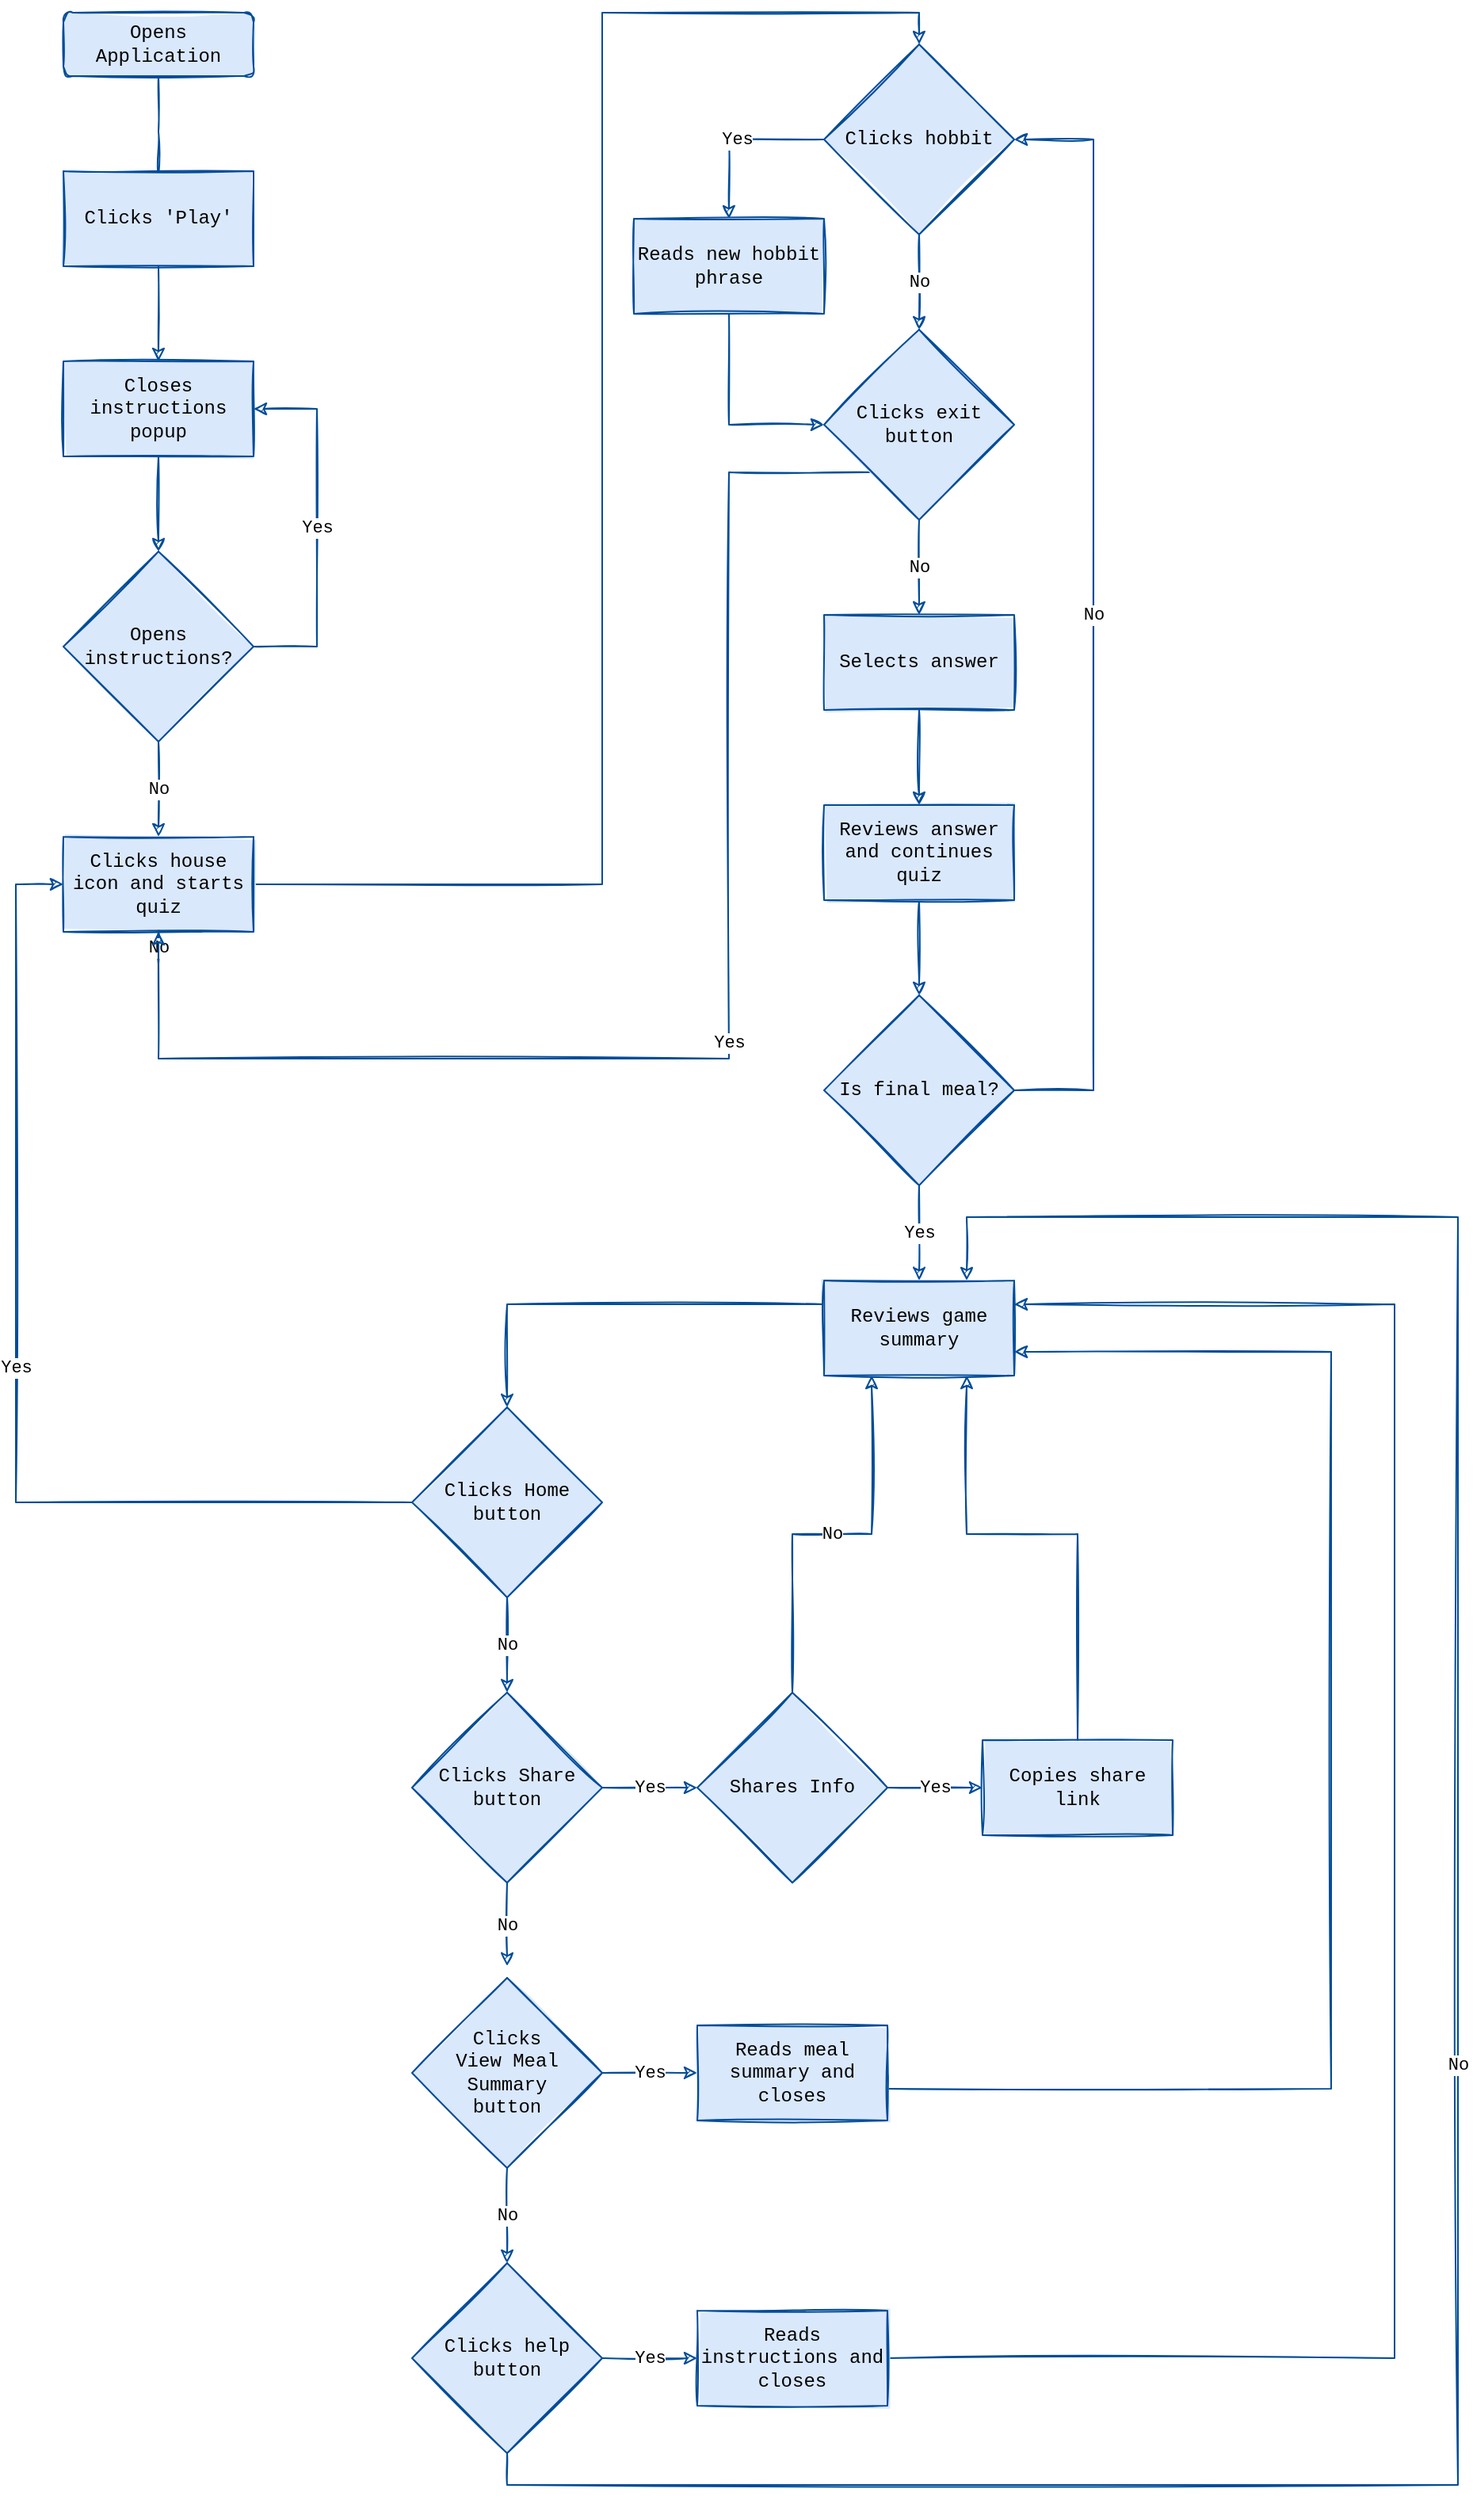 <mxfile version="14.6.7" type="device"><diagram id="C5RBs43oDa-KdzZeNtuy" name="Page-1"><mxGraphModel dx="1243" dy="850" grid="1" gridSize="10" guides="1" tooltips="1" connect="1" arrows="1" fold="1" page="1" pageScale="1" pageWidth="1169" pageHeight="1654" math="0" shadow="0"><root><mxCell id="WIyWlLk6GJQsqaUBKTNV-0"/><mxCell id="WIyWlLk6GJQsqaUBKTNV-1" parent="WIyWlLk6GJQsqaUBKTNV-0"/><mxCell id="WIyWlLk6GJQsqaUBKTNV-2" value="" style="rounded=0;html=1;jettySize=auto;orthogonalLoop=1;fontSize=11;endArrow=classic;endFill=1;strokeWidth=1;shadow=0;labelBackgroundColor=none;edgeStyle=orthogonalEdgeStyle;sketch=1;fillColor=#dae8fc;fontFamily=Courier New;strokeColor=#004C99;" parent="WIyWlLk6GJQsqaUBKTNV-1" source="WIyWlLk6GJQsqaUBKTNV-3" edge="1"><mxGeometry relative="1" as="geometry"><mxPoint x="220" y="150" as="targetPoint"/></mxGeometry></mxCell><mxCell id="WIyWlLk6GJQsqaUBKTNV-3" value="Opens Application" style="rounded=1;whiteSpace=wrap;html=1;fontSize=12;glass=0;strokeWidth=1;shadow=0;sketch=1;fillColor=#dae8fc;fontFamily=Courier New;strokeColor=#004C99;fillStyle=solid;" parent="WIyWlLk6GJQsqaUBKTNV-1" vertex="1"><mxGeometry x="160" y="40" width="120" height="40" as="geometry"/></mxCell><mxCell id="ebm4Jzt32IVABrAY4e32-11" value="" style="edgeStyle=orthogonalEdgeStyle;rounded=0;orthogonalLoop=1;jettySize=auto;html=1;sketch=1;fillColor=#dae8fc;fontFamily=Courier New;strokeColor=#004C99;" parent="WIyWlLk6GJQsqaUBKTNV-1" source="ebm4Jzt32IVABrAY4e32-0" target="ebm4Jzt32IVABrAY4e32-2" edge="1"><mxGeometry relative="1" as="geometry"/></mxCell><mxCell id="ebm4Jzt32IVABrAY4e32-0" value="Clicks 'Play'" style="rounded=0;whiteSpace=wrap;html=1;sketch=1;fillColor=#dae8fc;fontFamily=Courier New;strokeColor=#004C99;fillStyle=solid;" parent="WIyWlLk6GJQsqaUBKTNV-1" vertex="1"><mxGeometry x="160" y="140" width="120" height="60" as="geometry"/></mxCell><mxCell id="ebm4Jzt32IVABrAY4e32-10" value="" style="edgeStyle=orthogonalEdgeStyle;rounded=0;orthogonalLoop=1;jettySize=auto;html=1;sketch=1;fillColor=#dae8fc;fontFamily=Courier New;strokeColor=#004C99;" parent="WIyWlLk6GJQsqaUBKTNV-1" source="ebm4Jzt32IVABrAY4e32-2" target="ebm4Jzt32IVABrAY4e32-3" edge="1"><mxGeometry relative="1" as="geometry"/></mxCell><mxCell id="ebm4Jzt32IVABrAY4e32-2" value="Closes instructions popup" style="rounded=0;whiteSpace=wrap;html=1;sketch=1;fillColor=#dae8fc;fontFamily=Courier New;strokeColor=#004C99;fillStyle=solid;" parent="WIyWlLk6GJQsqaUBKTNV-1" vertex="1"><mxGeometry x="160" y="260" width="120" height="60" as="geometry"/></mxCell><mxCell id="ebm4Jzt32IVABrAY4e32-5" value="Yes" style="edgeStyle=orthogonalEdgeStyle;rounded=0;orthogonalLoop=1;jettySize=auto;html=1;entryX=1;entryY=0.5;entryDx=0;entryDy=0;exitX=1;exitY=0.5;exitDx=0;exitDy=0;sketch=1;fillColor=#dae8fc;fontFamily=Courier New;strokeColor=#004C99;" parent="WIyWlLk6GJQsqaUBKTNV-1" source="ebm4Jzt32IVABrAY4e32-3" target="ebm4Jzt32IVABrAY4e32-2" edge="1"><mxGeometry relative="1" as="geometry"><mxPoint x="340" y="310" as="targetPoint"/><Array as="points"><mxPoint x="320" y="440"/><mxPoint x="320" y="290"/></Array></mxGeometry></mxCell><mxCell id="ebm4Jzt32IVABrAY4e32-13" value="No" style="edgeStyle=orthogonalEdgeStyle;rounded=0;orthogonalLoop=1;jettySize=auto;html=1;sketch=1;fillColor=#dae8fc;fontFamily=Courier New;strokeColor=#004C99;" parent="WIyWlLk6GJQsqaUBKTNV-1" source="ebm4Jzt32IVABrAY4e32-16" edge="1"><mxGeometry relative="1" as="geometry"><mxPoint x="220" y="600" as="targetPoint"/></mxGeometry></mxCell><mxCell id="ebm4Jzt32IVABrAY4e32-3" value="Opens instructions?" style="rhombus;whiteSpace=wrap;html=1;sketch=1;fillColor=#dae8fc;fontFamily=Courier New;strokeColor=#004C99;fillStyle=solid;" parent="WIyWlLk6GJQsqaUBKTNV-1" vertex="1"><mxGeometry x="160" y="380" width="120" height="120" as="geometry"/></mxCell><mxCell id="ebm4Jzt32IVABrAY4e32-50" style="edgeStyle=orthogonalEdgeStyle;rounded=0;orthogonalLoop=1;jettySize=auto;html=1;entryX=0.5;entryY=0;entryDx=0;entryDy=0;endArrow=classic;endFill=1;exitX=1;exitY=0.5;exitDx=0;exitDy=0;sketch=1;fillColor=#dae8fc;fontFamily=Courier New;strokeColor=#004C99;" parent="WIyWlLk6GJQsqaUBKTNV-1" source="ebm4Jzt32IVABrAY4e32-16" target="ebm4Jzt32IVABrAY4e32-22" edge="1"><mxGeometry relative="1" as="geometry"><Array as="points"><mxPoint x="500" y="590"/><mxPoint x="500" y="40"/><mxPoint x="700" y="40"/></Array><mxPoint x="340" y="590" as="sourcePoint"/></mxGeometry></mxCell><mxCell id="ebm4Jzt32IVABrAY4e32-41" value="No" style="edgeStyle=orthogonalEdgeStyle;rounded=0;orthogonalLoop=1;jettySize=auto;html=1;exitX=1;exitY=0.5;exitDx=0;exitDy=0;entryX=1;entryY=0.5;entryDx=0;entryDy=0;endArrow=classic;endFill=1;sketch=1;fillColor=#dae8fc;fontFamily=Courier New;strokeColor=#004C99;" parent="WIyWlLk6GJQsqaUBKTNV-1" source="ebm4Jzt32IVABrAY4e32-18" target="ebm4Jzt32IVABrAY4e32-22" edge="1"><mxGeometry relative="1" as="geometry"><Array as="points"><mxPoint x="810" y="720"/><mxPoint x="810" y="120"/></Array></mxGeometry></mxCell><mxCell id="ebm4Jzt32IVABrAY4e32-44" value="Yes" style="edgeStyle=orthogonalEdgeStyle;rounded=0;orthogonalLoop=1;jettySize=auto;html=1;endArrow=classic;endFill=1;sketch=1;fillColor=#dae8fc;fontFamily=Courier New;strokeColor=#004C99;" parent="WIyWlLk6GJQsqaUBKTNV-1" source="ebm4Jzt32IVABrAY4e32-18" target="ebm4Jzt32IVABrAY4e32-43" edge="1"><mxGeometry relative="1" as="geometry"/></mxCell><mxCell id="ebm4Jzt32IVABrAY4e32-18" value="Is final meal?" style="rhombus;whiteSpace=wrap;html=1;sketch=1;fillColor=#dae8fc;fontFamily=Courier New;strokeColor=#004C99;fillStyle=solid;" parent="WIyWlLk6GJQsqaUBKTNV-1" vertex="1"><mxGeometry x="640" y="660" width="120" height="120" as="geometry"/></mxCell><mxCell id="ebm4Jzt32IVABrAY4e32-31" style="edgeStyle=orthogonalEdgeStyle;rounded=0;orthogonalLoop=1;jettySize=auto;html=1;exitX=0.5;exitY=1;exitDx=0;exitDy=0;entryX=0.5;entryY=0;entryDx=0;entryDy=0;sketch=1;fillColor=#dae8fc;fontFamily=Courier New;strokeColor=#004C99;" parent="WIyWlLk6GJQsqaUBKTNV-1" source="ebm4Jzt32IVABrAY4e32-21" target="ebm4Jzt32IVABrAY4e32-18" edge="1"><mxGeometry relative="1" as="geometry"/></mxCell><mxCell id="ebm4Jzt32IVABrAY4e32-21" value="Reviews answer and continues quiz" style="rounded=0;whiteSpace=wrap;html=1;sketch=1;fillColor=#dae8fc;fontFamily=Courier New;strokeColor=#004C99;fillStyle=solid;" parent="WIyWlLk6GJQsqaUBKTNV-1" vertex="1"><mxGeometry x="640" y="540" width="120" height="60" as="geometry"/></mxCell><mxCell id="ebm4Jzt32IVABrAY4e32-37" value="Yes" style="edgeStyle=orthogonalEdgeStyle;rounded=0;orthogonalLoop=1;jettySize=auto;html=1;exitX=0;exitY=0.5;exitDx=0;exitDy=0;entryX=0.5;entryY=0;entryDx=0;entryDy=0;endArrow=classic;endFill=1;sketch=1;fillColor=#dae8fc;fontFamily=Courier New;strokeColor=#004C99;" parent="WIyWlLk6GJQsqaUBKTNV-1" source="ebm4Jzt32IVABrAY4e32-22" target="ebm4Jzt32IVABrAY4e32-34" edge="1"><mxGeometry relative="1" as="geometry"/></mxCell><mxCell id="ow4XSzxkYYYW0_rFBB6w-3" value="No" style="edgeStyle=orthogonalEdgeStyle;rounded=0;orthogonalLoop=1;jettySize=auto;html=1;exitX=0.5;exitY=1;exitDx=0;exitDy=0;entryX=0.5;entryY=0;entryDx=0;entryDy=0;sketch=1;fillColor=#dae8fc;fontFamily=Courier New;strokeColor=#004C99;" parent="WIyWlLk6GJQsqaUBKTNV-1" source="ebm4Jzt32IVABrAY4e32-22" target="ow4XSzxkYYYW0_rFBB6w-0" edge="1"><mxGeometry relative="1" as="geometry"/></mxCell><mxCell id="ebm4Jzt32IVABrAY4e32-22" value="Clicks hobbit" style="rhombus;whiteSpace=wrap;html=1;sketch=1;fillColor=#dae8fc;fontFamily=Courier New;strokeColor=#004C99;fillStyle=solid;" parent="WIyWlLk6GJQsqaUBKTNV-1" vertex="1"><mxGeometry x="640" y="60" width="120" height="120" as="geometry"/></mxCell><mxCell id="ebm4Jzt32IVABrAY4e32-30" style="edgeStyle=orthogonalEdgeStyle;rounded=0;orthogonalLoop=1;jettySize=auto;html=1;exitX=0.5;exitY=1;exitDx=0;exitDy=0;entryX=0.5;entryY=0;entryDx=0;entryDy=0;sketch=1;fillColor=#dae8fc;fontFamily=Courier New;strokeColor=#004C99;" parent="WIyWlLk6GJQsqaUBKTNV-1" source="ebm4Jzt32IVABrAY4e32-23" target="ebm4Jzt32IVABrAY4e32-21" edge="1"><mxGeometry relative="1" as="geometry"/></mxCell><mxCell id="ebm4Jzt32IVABrAY4e32-23" value="Selects answer" style="rounded=0;whiteSpace=wrap;html=1;sketch=1;fillColor=#dae8fc;fontFamily=Courier New;strokeColor=#004C99;fillStyle=solid;" parent="WIyWlLk6GJQsqaUBKTNV-1" vertex="1"><mxGeometry x="640" y="420" width="120" height="60" as="geometry"/></mxCell><mxCell id="ebm4Jzt32IVABrAY4e32-40" style="edgeStyle=orthogonalEdgeStyle;rounded=0;orthogonalLoop=1;jettySize=auto;html=1;exitX=0.5;exitY=1;exitDx=0;exitDy=0;entryX=0;entryY=0.5;entryDx=0;entryDy=0;endArrow=classic;endFill=1;sketch=1;fillColor=#dae8fc;fontFamily=Courier New;strokeColor=#004C99;" parent="WIyWlLk6GJQsqaUBKTNV-1" source="ebm4Jzt32IVABrAY4e32-34" target="ow4XSzxkYYYW0_rFBB6w-0" edge="1"><mxGeometry relative="1" as="geometry"/></mxCell><mxCell id="ebm4Jzt32IVABrAY4e32-34" value="Reads new hobbit phrase" style="whiteSpace=wrap;html=1;sketch=1;fillColor=#dae8fc;fontFamily=Courier New;strokeColor=#004C99;fillStyle=solid;" parent="WIyWlLk6GJQsqaUBKTNV-1" vertex="1"><mxGeometry x="520" y="170" width="120" height="60" as="geometry"/></mxCell><mxCell id="ebm4Jzt32IVABrAY4e32-76" style="edgeStyle=orthogonalEdgeStyle;rounded=0;orthogonalLoop=1;jettySize=auto;html=1;exitX=0;exitY=0.25;exitDx=0;exitDy=0;entryX=0.5;entryY=0;entryDx=0;entryDy=0;endArrow=classic;endFill=1;sketch=1;fillColor=#dae8fc;fontFamily=Courier New;strokeColor=#004C99;" parent="WIyWlLk6GJQsqaUBKTNV-1" source="ebm4Jzt32IVABrAY4e32-43" target="ebm4Jzt32IVABrAY4e32-45" edge="1"><mxGeometry relative="1" as="geometry"/></mxCell><mxCell id="ebm4Jzt32IVABrAY4e32-43" value="Reviews game summary" style="whiteSpace=wrap;html=1;sketch=1;fillColor=#dae8fc;fontFamily=Courier New;strokeColor=#004C99;fillStyle=solid;" parent="WIyWlLk6GJQsqaUBKTNV-1" vertex="1"><mxGeometry x="640" y="840" width="120" height="60" as="geometry"/></mxCell><mxCell id="ebm4Jzt32IVABrAY4e32-61" value="Yes" style="edgeStyle=orthogonalEdgeStyle;rounded=0;orthogonalLoop=1;jettySize=auto;html=1;exitX=0;exitY=0.5;exitDx=0;exitDy=0;entryX=0;entryY=0.5;entryDx=0;entryDy=0;endArrow=classic;endFill=1;sketch=1;fillColor=#dae8fc;fontFamily=Courier New;strokeColor=#004C99;" parent="WIyWlLk6GJQsqaUBKTNV-1" source="ebm4Jzt32IVABrAY4e32-45" target="ebm4Jzt32IVABrAY4e32-16" edge="1"><mxGeometry relative="1" as="geometry"><Array as="points"><mxPoint x="130" y="980"/><mxPoint x="130" y="590"/></Array></mxGeometry></mxCell><mxCell id="ebm4Jzt32IVABrAY4e32-63" value="No" style="edgeStyle=orthogonalEdgeStyle;rounded=0;orthogonalLoop=1;jettySize=auto;html=1;exitX=0.5;exitY=1;exitDx=0;exitDy=0;entryX=0.5;entryY=0;entryDx=0;entryDy=0;endArrow=classic;endFill=1;sketch=1;fillColor=#dae8fc;fontFamily=Courier New;strokeColor=#004C99;" parent="WIyWlLk6GJQsqaUBKTNV-1" source="ebm4Jzt32IVABrAY4e32-45" target="ebm4Jzt32IVABrAY4e32-47" edge="1"><mxGeometry relative="1" as="geometry"/></mxCell><mxCell id="ebm4Jzt32IVABrAY4e32-45" value="Clicks Home button" style="rhombus;whiteSpace=wrap;html=1;sketch=1;fillColor=#dae8fc;fontFamily=Courier New;strokeColor=#004C99;fillStyle=solid;" parent="WIyWlLk6GJQsqaUBKTNV-1" vertex="1"><mxGeometry x="380" y="920" width="120" height="120" as="geometry"/></mxCell><mxCell id="ebm4Jzt32IVABrAY4e32-66" value="No" style="edgeStyle=orthogonalEdgeStyle;rounded=0;orthogonalLoop=1;jettySize=auto;html=1;exitX=0.5;exitY=1;exitDx=0;exitDy=0;entryX=0.5;entryY=0;entryDx=0;entryDy=0;endArrow=classic;endFill=1;sketch=1;fillColor=#dae8fc;fontFamily=Courier New;strokeColor=#004C99;" parent="WIyWlLk6GJQsqaUBKTNV-1" source="ebm4Jzt32IVABrAY4e32-46" target="ebm4Jzt32IVABrAY4e32-48" edge="1"><mxGeometry relative="1" as="geometry"/></mxCell><mxCell id="ebm4Jzt32IVABrAY4e32-80" value="Yes" style="edgeStyle=orthogonalEdgeStyle;rounded=0;orthogonalLoop=1;jettySize=auto;html=1;endArrow=classic;endFill=1;sketch=1;fillColor=#dae8fc;fontFamily=Courier New;strokeColor=#004C99;" parent="WIyWlLk6GJQsqaUBKTNV-1" source="ebm4Jzt32IVABrAY4e32-46" target="ebm4Jzt32IVABrAY4e32-79" edge="1"><mxGeometry relative="1" as="geometry"/></mxCell><mxCell id="ebm4Jzt32IVABrAY4e32-46" value="Clicks &lt;br&gt;View Meal Summary &lt;br&gt;button" style="rhombus;whiteSpace=wrap;html=1;sketch=1;fillColor=#dae8fc;fontFamily=Courier New;strokeColor=#004C99;fillStyle=solid;" parent="WIyWlLk6GJQsqaUBKTNV-1" vertex="1"><mxGeometry x="380" y="1280" width="120" height="120" as="geometry"/></mxCell><mxCell id="ebm4Jzt32IVABrAY4e32-65" value="No" style="edgeStyle=orthogonalEdgeStyle;rounded=0;orthogonalLoop=1;jettySize=auto;html=1;exitX=0.5;exitY=1;exitDx=0;exitDy=0;entryX=0.5;entryY=-0.062;entryDx=0;entryDy=0;entryPerimeter=0;endArrow=classic;endFill=1;sketch=1;fillColor=#dae8fc;fontFamily=Courier New;strokeColor=#004C99;" parent="WIyWlLk6GJQsqaUBKTNV-1" source="ebm4Jzt32IVABrAY4e32-47" target="ebm4Jzt32IVABrAY4e32-46" edge="1"><mxGeometry relative="1" as="geometry"/></mxCell><mxCell id="ebm4Jzt32IVABrAY4e32-72" value="Yes" style="edgeStyle=orthogonalEdgeStyle;rounded=0;orthogonalLoop=1;jettySize=auto;html=1;exitX=1;exitY=0.5;exitDx=0;exitDy=0;entryX=0;entryY=0.5;entryDx=0;entryDy=0;endArrow=classic;endFill=1;sketch=1;fillColor=#dae8fc;fontFamily=Courier New;strokeColor=#004C99;" parent="WIyWlLk6GJQsqaUBKTNV-1" source="ebm4Jzt32IVABrAY4e32-47" target="ebm4Jzt32IVABrAY4e32-69" edge="1"><mxGeometry relative="1" as="geometry"/></mxCell><mxCell id="ebm4Jzt32IVABrAY4e32-47" value="Clicks Share button" style="rhombus;whiteSpace=wrap;html=1;sketch=1;fillColor=#dae8fc;fontFamily=Courier New;strokeColor=#004C99;fillStyle=solid;" parent="WIyWlLk6GJQsqaUBKTNV-1" vertex="1"><mxGeometry x="380" y="1100" width="120" height="120" as="geometry"/></mxCell><mxCell id="ebm4Jzt32IVABrAY4e32-83" value="Yes" style="edgeStyle=orthogonalEdgeStyle;rounded=0;orthogonalLoop=1;jettySize=auto;html=1;endArrow=classic;endFill=1;sketch=1;fillColor=#dae8fc;fontFamily=Courier New;strokeColor=#004C99;" parent="WIyWlLk6GJQsqaUBKTNV-1" source="ebm4Jzt32IVABrAY4e32-48" target="ebm4Jzt32IVABrAY4e32-82" edge="1"><mxGeometry relative="1" as="geometry"/></mxCell><mxCell id="ebm4Jzt32IVABrAY4e32-85" value="No" style="edgeStyle=orthogonalEdgeStyle;rounded=0;orthogonalLoop=1;jettySize=auto;html=1;exitX=0.5;exitY=1;exitDx=0;exitDy=0;endArrow=classic;endFill=1;entryX=0.75;entryY=0;entryDx=0;entryDy=0;sketch=1;fillColor=#dae8fc;fontFamily=Courier New;strokeColor=#004C99;" parent="WIyWlLk6GJQsqaUBKTNV-1" source="ebm4Jzt32IVABrAY4e32-48" target="ebm4Jzt32IVABrAY4e32-43" edge="1"><mxGeometry relative="1" as="geometry"><mxPoint x="740" y="1260" as="targetPoint"/><Array as="points"><mxPoint x="440" y="1600"/><mxPoint x="1040" y="1600"/><mxPoint x="1040" y="800"/><mxPoint x="730" y="800"/></Array></mxGeometry></mxCell><mxCell id="ebm4Jzt32IVABrAY4e32-48" value="Clicks help button" style="rhombus;whiteSpace=wrap;html=1;sketch=1;fillColor=#dae8fc;fontFamily=Courier New;strokeColor=#004C99;fillStyle=solid;" parent="WIyWlLk6GJQsqaUBKTNV-1" vertex="1"><mxGeometry x="380" y="1460" width="120" height="120" as="geometry"/></mxCell><mxCell id="ebm4Jzt32IVABrAY4e32-73" value="Yes" style="edgeStyle=orthogonalEdgeStyle;rounded=0;orthogonalLoop=1;jettySize=auto;html=1;exitX=1;exitY=0.5;exitDx=0;exitDy=0;endArrow=classic;endFill=1;sketch=1;fillColor=#dae8fc;fontFamily=Courier New;strokeColor=#004C99;" parent="WIyWlLk6GJQsqaUBKTNV-1" source="ebm4Jzt32IVABrAY4e32-69" target="ebm4Jzt32IVABrAY4e32-74" edge="1"><mxGeometry relative="1" as="geometry"><mxPoint x="810" y="1160" as="targetPoint"/></mxGeometry></mxCell><mxCell id="ebm4Jzt32IVABrAY4e32-77" value="No" style="edgeStyle=orthogonalEdgeStyle;rounded=0;orthogonalLoop=1;jettySize=auto;html=1;exitX=0.5;exitY=0;exitDx=0;exitDy=0;entryX=0.25;entryY=1;entryDx=0;entryDy=0;endArrow=classic;endFill=1;sketch=1;fillColor=#dae8fc;fontFamily=Courier New;strokeColor=#004C99;" parent="WIyWlLk6GJQsqaUBKTNV-1" source="ebm4Jzt32IVABrAY4e32-69" target="ebm4Jzt32IVABrAY4e32-43" edge="1"><mxGeometry relative="1" as="geometry"/></mxCell><mxCell id="ebm4Jzt32IVABrAY4e32-69" value="Shares Info" style="rhombus;whiteSpace=wrap;html=1;sketch=1;fillColor=#dae8fc;fontFamily=Courier New;strokeColor=#004C99;fillStyle=solid;" parent="WIyWlLk6GJQsqaUBKTNV-1" vertex="1"><mxGeometry x="560" y="1100" width="120" height="120" as="geometry"/></mxCell><mxCell id="ebm4Jzt32IVABrAY4e32-78" style="edgeStyle=orthogonalEdgeStyle;rounded=0;orthogonalLoop=1;jettySize=auto;html=1;exitX=0.5;exitY=0;exitDx=0;exitDy=0;endArrow=classic;endFill=1;entryX=0.75;entryY=1;entryDx=0;entryDy=0;sketch=1;fillColor=#dae8fc;fontFamily=Courier New;strokeColor=#004C99;" parent="WIyWlLk6GJQsqaUBKTNV-1" source="ebm4Jzt32IVABrAY4e32-74" target="ebm4Jzt32IVABrAY4e32-43" edge="1"><mxGeometry relative="1" as="geometry"><mxPoint x="724" y="930" as="targetPoint"/><Array as="points"><mxPoint x="800" y="1000"/><mxPoint x="730" y="1000"/></Array></mxGeometry></mxCell><mxCell id="ebm4Jzt32IVABrAY4e32-74" value="Copies share link" style="rounded=0;whiteSpace=wrap;html=1;sketch=1;fillColor=#dae8fc;fontFamily=Courier New;strokeColor=#004C99;fillStyle=solid;" parent="WIyWlLk6GJQsqaUBKTNV-1" vertex="1"><mxGeometry x="740" y="1130" width="120" height="60" as="geometry"/></mxCell><mxCell id="ebm4Jzt32IVABrAY4e32-81" style="edgeStyle=orthogonalEdgeStyle;rounded=0;orthogonalLoop=1;jettySize=auto;html=1;exitX=1;exitY=0.5;exitDx=0;exitDy=0;endArrow=classic;endFill=1;entryX=1;entryY=0.75;entryDx=0;entryDy=0;sketch=1;fillColor=#dae8fc;fontFamily=Courier New;strokeColor=#004C99;" parent="WIyWlLk6GJQsqaUBKTNV-1" source="ebm4Jzt32IVABrAY4e32-79" target="ebm4Jzt32IVABrAY4e32-43" edge="1"><mxGeometry relative="1" as="geometry"><mxPoint x="770" y="930" as="targetPoint"/><Array as="points"><mxPoint x="960" y="1350"/><mxPoint x="960" y="885"/></Array></mxGeometry></mxCell><mxCell id="ebm4Jzt32IVABrAY4e32-79" value="Reads meal summary and closes" style="whiteSpace=wrap;html=1;sketch=1;fillColor=#dae8fc;fontFamily=Courier New;strokeColor=#004C99;fillStyle=solid;" parent="WIyWlLk6GJQsqaUBKTNV-1" vertex="1"><mxGeometry x="560" y="1310" width="120" height="60" as="geometry"/></mxCell><mxCell id="ebm4Jzt32IVABrAY4e32-84" style="edgeStyle=orthogonalEdgeStyle;rounded=0;orthogonalLoop=1;jettySize=auto;html=1;exitX=1;exitY=0.5;exitDx=0;exitDy=0;endArrow=classic;endFill=1;entryX=1;entryY=0.25;entryDx=0;entryDy=0;sketch=1;fillColor=#dae8fc;fontFamily=Courier New;strokeColor=#004C99;" parent="WIyWlLk6GJQsqaUBKTNV-1" source="ebm4Jzt32IVABrAY4e32-82" target="ebm4Jzt32IVABrAY4e32-43" edge="1"><mxGeometry relative="1" as="geometry"><mxPoint x="1000" y="900" as="targetPoint"/><Array as="points"><mxPoint x="1000" y="1520"/><mxPoint x="1000" y="855"/></Array></mxGeometry></mxCell><mxCell id="ebm4Jzt32IVABrAY4e32-82" value="Reads instructions and closes" style="whiteSpace=wrap;html=1;sketch=1;fillColor=#dae8fc;fontFamily=Courier New;strokeColor=#004C99;fillStyle=solid;" parent="WIyWlLk6GJQsqaUBKTNV-1" vertex="1"><mxGeometry x="560" y="1490" width="120" height="60" as="geometry"/></mxCell><mxCell id="ow4XSzxkYYYW0_rFBB6w-1" value="Yes" style="edgeStyle=orthogonalEdgeStyle;rounded=0;orthogonalLoop=1;jettySize=auto;html=1;exitX=0;exitY=1;exitDx=0;exitDy=0;entryX=0.5;entryY=1;entryDx=0;entryDy=0;sketch=1;fillColor=#dae8fc;fontFamily=Courier New;strokeColor=#004C99;" parent="WIyWlLk6GJQsqaUBKTNV-1" source="ow4XSzxkYYYW0_rFBB6w-0" target="ebm4Jzt32IVABrAY4e32-16" edge="1"><mxGeometry relative="1" as="geometry"><mxPoint x="530" y="660" as="targetPoint"/><Array as="points"><mxPoint x="580" y="330"/><mxPoint x="580" y="700"/><mxPoint x="220" y="700"/></Array></mxGeometry></mxCell><mxCell id="ow4XSzxkYYYW0_rFBB6w-2" value="No" style="edgeStyle=orthogonalEdgeStyle;rounded=0;orthogonalLoop=1;jettySize=auto;html=1;exitX=0.5;exitY=1;exitDx=0;exitDy=0;sketch=1;fillColor=#dae8fc;fontFamily=Courier New;strokeColor=#004C99;" parent="WIyWlLk6GJQsqaUBKTNV-1" source="ow4XSzxkYYYW0_rFBB6w-0" target="ebm4Jzt32IVABrAY4e32-23" edge="1"><mxGeometry relative="1" as="geometry"/></mxCell><mxCell id="ow4XSzxkYYYW0_rFBB6w-0" value="Clicks exit button" style="rhombus;whiteSpace=wrap;html=1;sketch=1;fillColor=#dae8fc;fontFamily=Courier New;strokeColor=#004C99;fillStyle=solid;" parent="WIyWlLk6GJQsqaUBKTNV-1" vertex="1"><mxGeometry x="640" y="240" width="120" height="120" as="geometry"/></mxCell><mxCell id="ebm4Jzt32IVABrAY4e32-16" value="Clicks house icon and starts quiz" style="whiteSpace=wrap;html=1;sketch=1;fillColor=#dae8fc;fontFamily=Courier New;strokeColor=#004C99;fillStyle=solid;" parent="WIyWlLk6GJQsqaUBKTNV-1" vertex="1"><mxGeometry x="160" y="560" width="120" height="60" as="geometry"/></mxCell><mxCell id="ow4XSzxkYYYW0_rFBB6w-4" value="No" style="edgeStyle=orthogonalEdgeStyle;rounded=0;orthogonalLoop=1;jettySize=auto;html=1;sketch=1;fillColor=#dae8fc;fontFamily=Courier New;strokeColor=#004C99;" parent="WIyWlLk6GJQsqaUBKTNV-1" source="ebm4Jzt32IVABrAY4e32-3" target="ebm4Jzt32IVABrAY4e32-16" edge="1"><mxGeometry relative="1" as="geometry"><mxPoint x="220" y="600" as="targetPoint"/><mxPoint x="220" y="500" as="sourcePoint"/></mxGeometry></mxCell></root></mxGraphModel></diagram></mxfile>